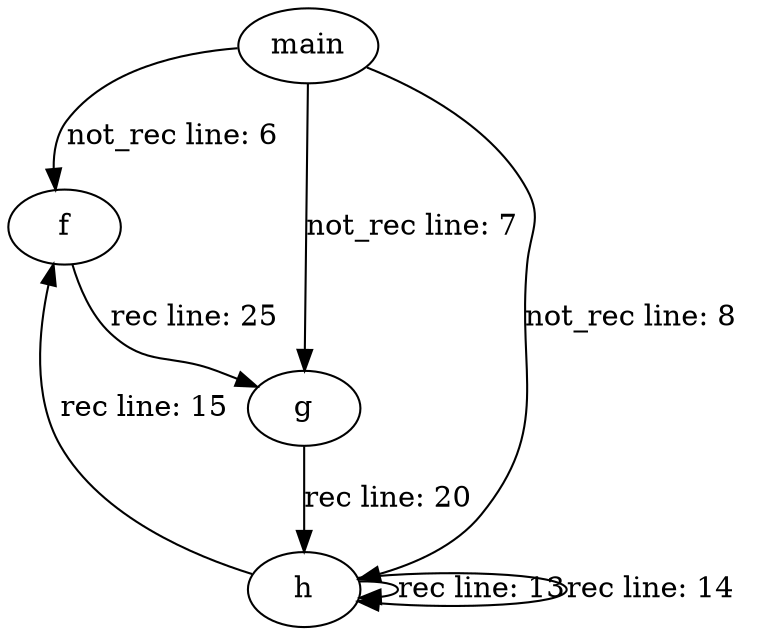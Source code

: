 digraph cg {
main
f
g
h
main -> f[label = "not_rec line: 6"]
main -> g[label = "not_rec line: 7"]
main -> h[label = "not_rec line: 8"]
f -> g[label = "rec line: 25"]
g -> h[label = "rec line: 20"]
h -> h[label = "rec line: 13"]
h -> h[label = "rec line: 14"]
h -> f[label = "rec line: 15"]
}
